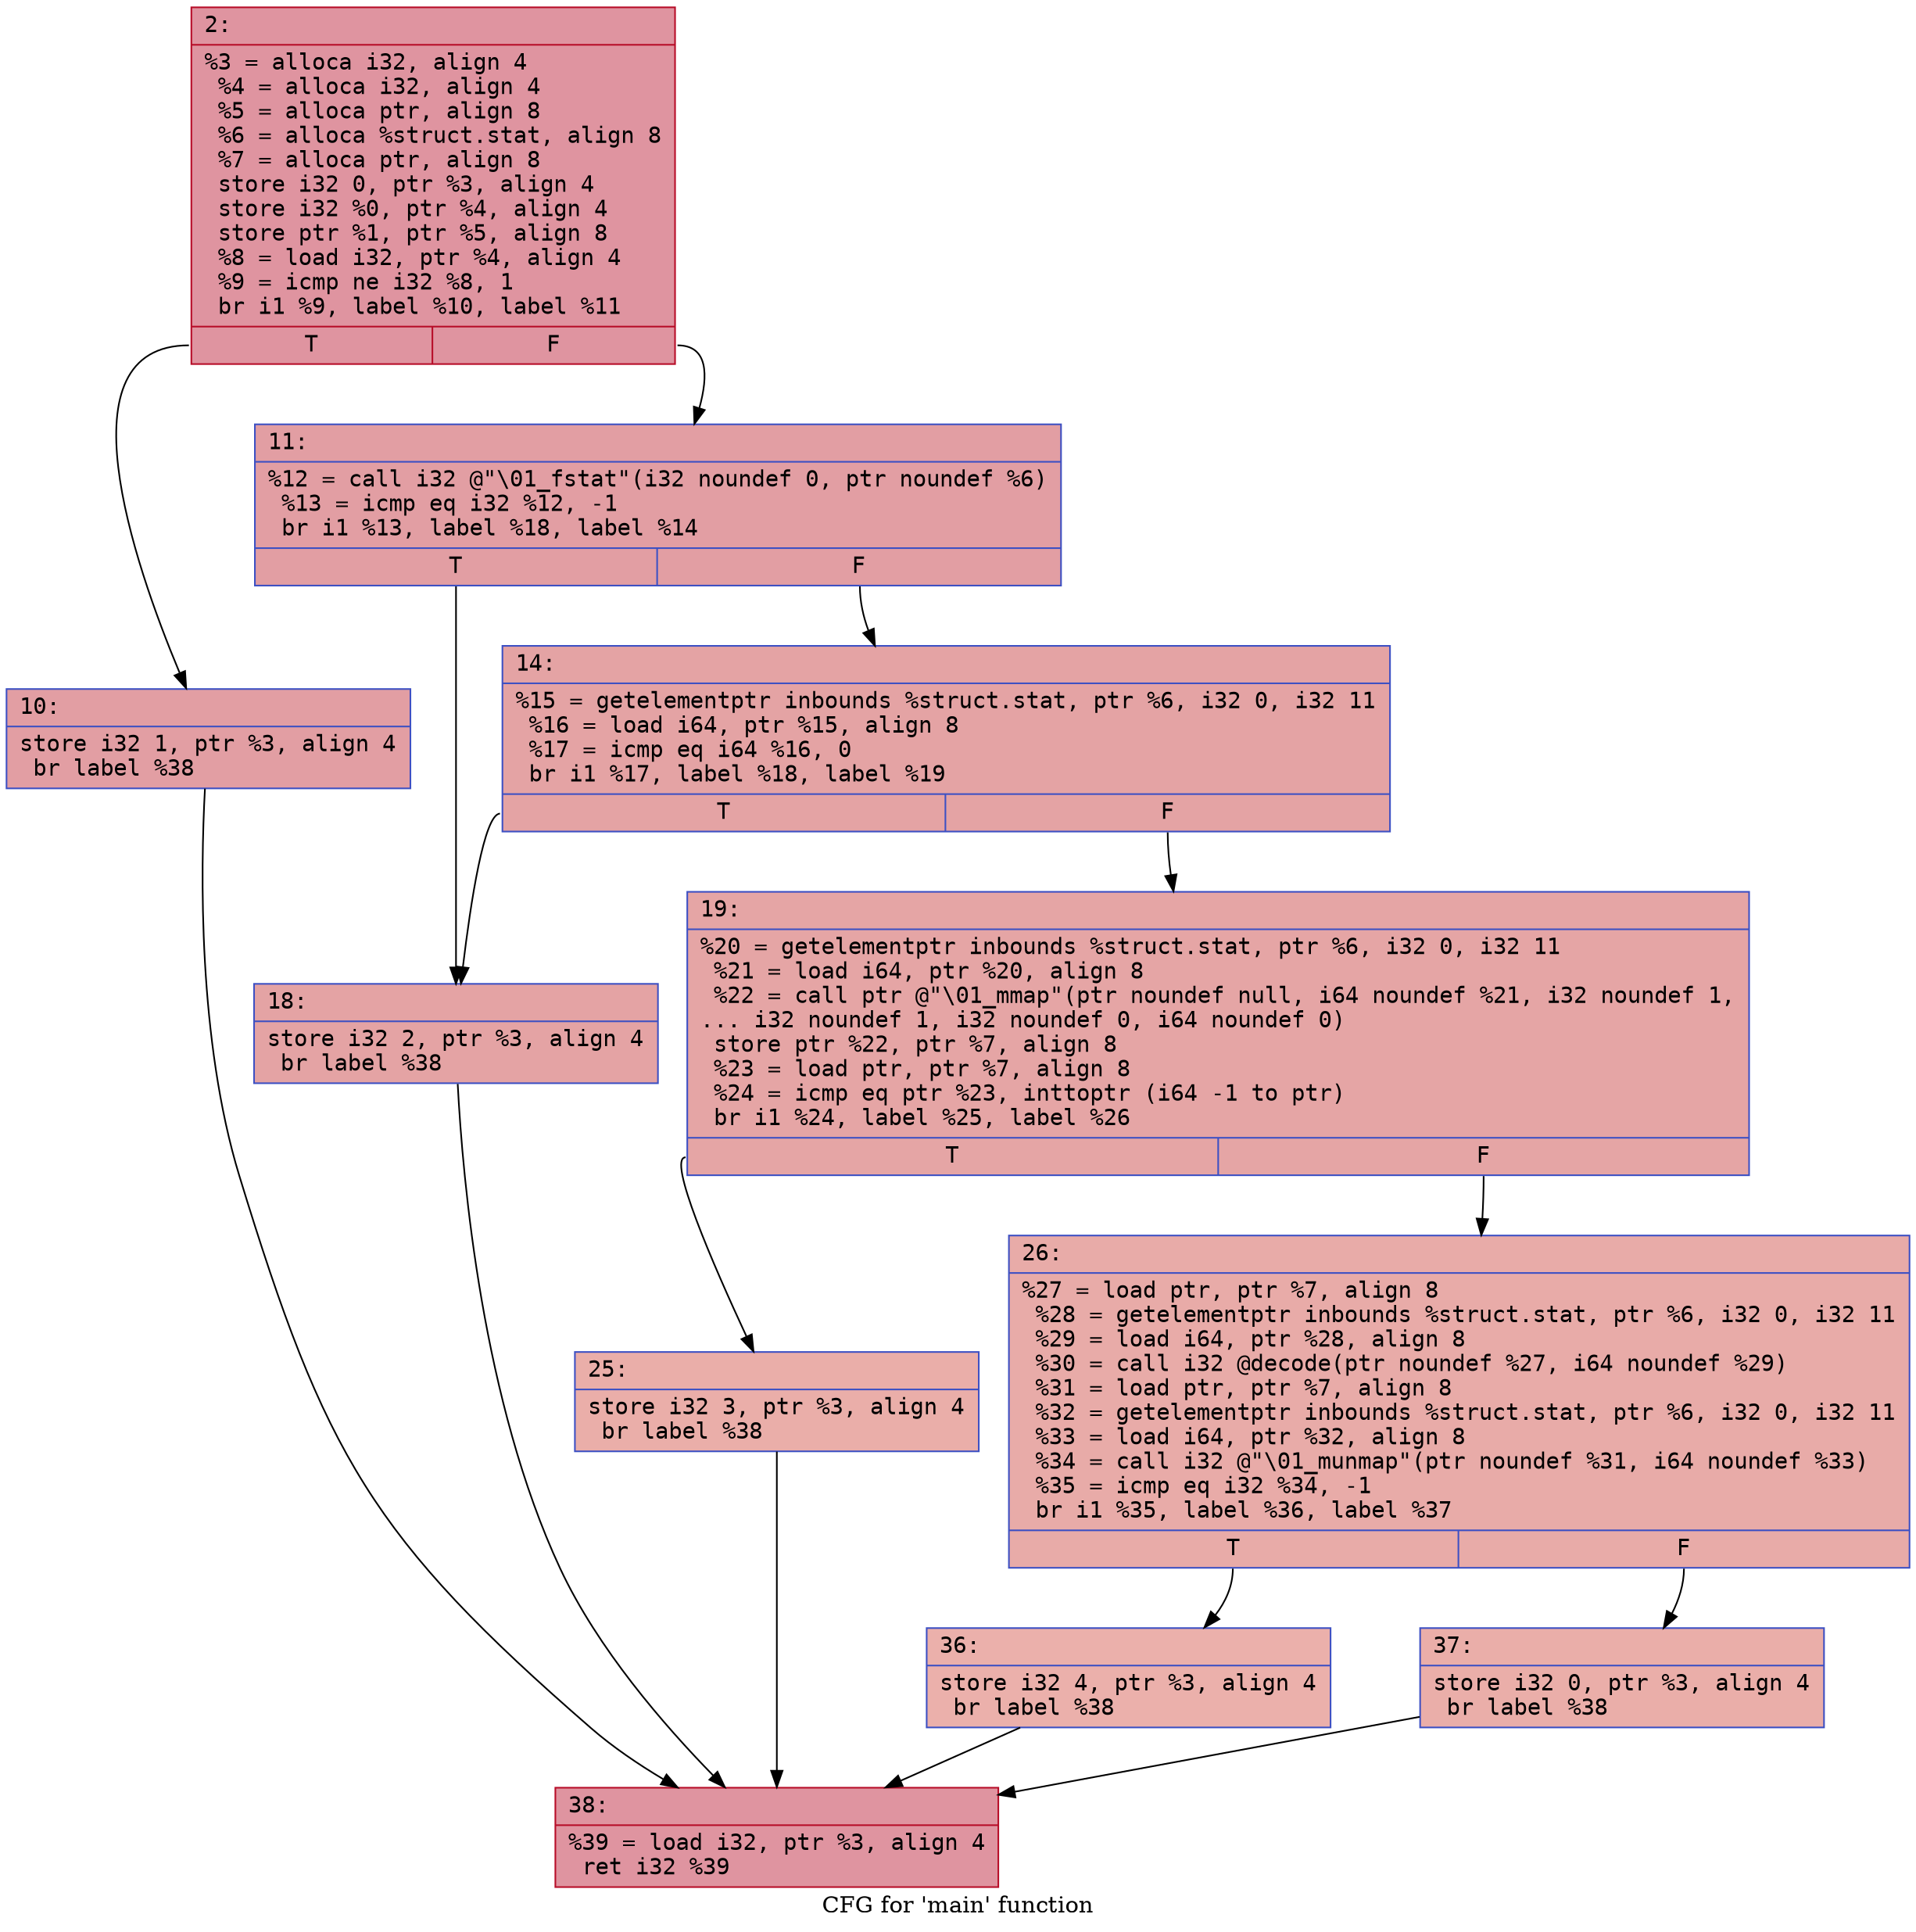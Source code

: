 digraph "CFG for 'main' function" {
	label="CFG for 'main' function";

	Node0x6000001660d0 [shape=record,color="#b70d28ff", style=filled, fillcolor="#b70d2870" fontname="Courier",label="{2:\l|  %3 = alloca i32, align 4\l  %4 = alloca i32, align 4\l  %5 = alloca ptr, align 8\l  %6 = alloca %struct.stat, align 8\l  %7 = alloca ptr, align 8\l  store i32 0, ptr %3, align 4\l  store i32 %0, ptr %4, align 4\l  store ptr %1, ptr %5, align 8\l  %8 = load i32, ptr %4, align 4\l  %9 = icmp ne i32 %8, 1\l  br i1 %9, label %10, label %11\l|{<s0>T|<s1>F}}"];
	Node0x6000001660d0:s0 -> Node0x600000166120[tooltip="2 -> 10\nProbability 50.00%" ];
	Node0x6000001660d0:s1 -> Node0x600000166170[tooltip="2 -> 11\nProbability 50.00%" ];
	Node0x600000166120 [shape=record,color="#3d50c3ff", style=filled, fillcolor="#be242e70" fontname="Courier",label="{10:\l|  store i32 1, ptr %3, align 4\l  br label %38\l}"];
	Node0x600000166120 -> Node0x6000001663f0[tooltip="10 -> 38\nProbability 100.00%" ];
	Node0x600000166170 [shape=record,color="#3d50c3ff", style=filled, fillcolor="#be242e70" fontname="Courier",label="{11:\l|  %12 = call i32 @\"\\01_fstat\"(i32 noundef 0, ptr noundef %6)\l  %13 = icmp eq i32 %12, -1\l  br i1 %13, label %18, label %14\l|{<s0>T|<s1>F}}"];
	Node0x600000166170:s0 -> Node0x600000166210[tooltip="11 -> 18\nProbability 37.50%" ];
	Node0x600000166170:s1 -> Node0x6000001661c0[tooltip="11 -> 14\nProbability 62.50%" ];
	Node0x6000001661c0 [shape=record,color="#3d50c3ff", style=filled, fillcolor="#c32e3170" fontname="Courier",label="{14:\l|  %15 = getelementptr inbounds %struct.stat, ptr %6, i32 0, i32 11\l  %16 = load i64, ptr %15, align 8\l  %17 = icmp eq i64 %16, 0\l  br i1 %17, label %18, label %19\l|{<s0>T|<s1>F}}"];
	Node0x6000001661c0:s0 -> Node0x600000166210[tooltip="14 -> 18\nProbability 37.50%" ];
	Node0x6000001661c0:s1 -> Node0x600000166260[tooltip="14 -> 19\nProbability 62.50%" ];
	Node0x600000166210 [shape=record,color="#3d50c3ff", style=filled, fillcolor="#c32e3170" fontname="Courier",label="{18:\l|  store i32 2, ptr %3, align 4\l  br label %38\l}"];
	Node0x600000166210 -> Node0x6000001663f0[tooltip="18 -> 38\nProbability 100.00%" ];
	Node0x600000166260 [shape=record,color="#3d50c3ff", style=filled, fillcolor="#c5333470" fontname="Courier",label="{19:\l|  %20 = getelementptr inbounds %struct.stat, ptr %6, i32 0, i32 11\l  %21 = load i64, ptr %20, align 8\l  %22 = call ptr @\"\\01_mmap\"(ptr noundef null, i64 noundef %21, i32 noundef 1,\l... i32 noundef 1, i32 noundef 0, i64 noundef 0)\l  store ptr %22, ptr %7, align 8\l  %23 = load ptr, ptr %7, align 8\l  %24 = icmp eq ptr %23, inttoptr (i64 -1 to ptr)\l  br i1 %24, label %25, label %26\l|{<s0>T|<s1>F}}"];
	Node0x600000166260:s0 -> Node0x6000001662b0[tooltip="19 -> 25\nProbability 37.50%" ];
	Node0x600000166260:s1 -> Node0x600000166300[tooltip="19 -> 26\nProbability 62.50%" ];
	Node0x6000001662b0 [shape=record,color="#3d50c3ff", style=filled, fillcolor="#d0473d70" fontname="Courier",label="{25:\l|  store i32 3, ptr %3, align 4\l  br label %38\l}"];
	Node0x6000001662b0 -> Node0x6000001663f0[tooltip="25 -> 38\nProbability 100.00%" ];
	Node0x600000166300 [shape=record,color="#3d50c3ff", style=filled, fillcolor="#cc403a70" fontname="Courier",label="{26:\l|  %27 = load ptr, ptr %7, align 8\l  %28 = getelementptr inbounds %struct.stat, ptr %6, i32 0, i32 11\l  %29 = load i64, ptr %28, align 8\l  %30 = call i32 @decode(ptr noundef %27, i64 noundef %29)\l  %31 = load ptr, ptr %7, align 8\l  %32 = getelementptr inbounds %struct.stat, ptr %6, i32 0, i32 11\l  %33 = load i64, ptr %32, align 8\l  %34 = call i32 @\"\\01_munmap\"(ptr noundef %31, i64 noundef %33)\l  %35 = icmp eq i32 %34, -1\l  br i1 %35, label %36, label %37\l|{<s0>T|<s1>F}}"];
	Node0x600000166300:s0 -> Node0x600000166350[tooltip="26 -> 36\nProbability 37.50%" ];
	Node0x600000166300:s1 -> Node0x6000001663a0[tooltip="26 -> 37\nProbability 62.50%" ];
	Node0x600000166350 [shape=record,color="#3d50c3ff", style=filled, fillcolor="#d24b4070" fontname="Courier",label="{36:\l|  store i32 4, ptr %3, align 4\l  br label %38\l}"];
	Node0x600000166350 -> Node0x6000001663f0[tooltip="36 -> 38\nProbability 100.00%" ];
	Node0x6000001663a0 [shape=record,color="#3d50c3ff", style=filled, fillcolor="#d0473d70" fontname="Courier",label="{37:\l|  store i32 0, ptr %3, align 4\l  br label %38\l}"];
	Node0x6000001663a0 -> Node0x6000001663f0[tooltip="37 -> 38\nProbability 100.00%" ];
	Node0x6000001663f0 [shape=record,color="#b70d28ff", style=filled, fillcolor="#b70d2870" fontname="Courier",label="{38:\l|  %39 = load i32, ptr %3, align 4\l  ret i32 %39\l}"];
}
